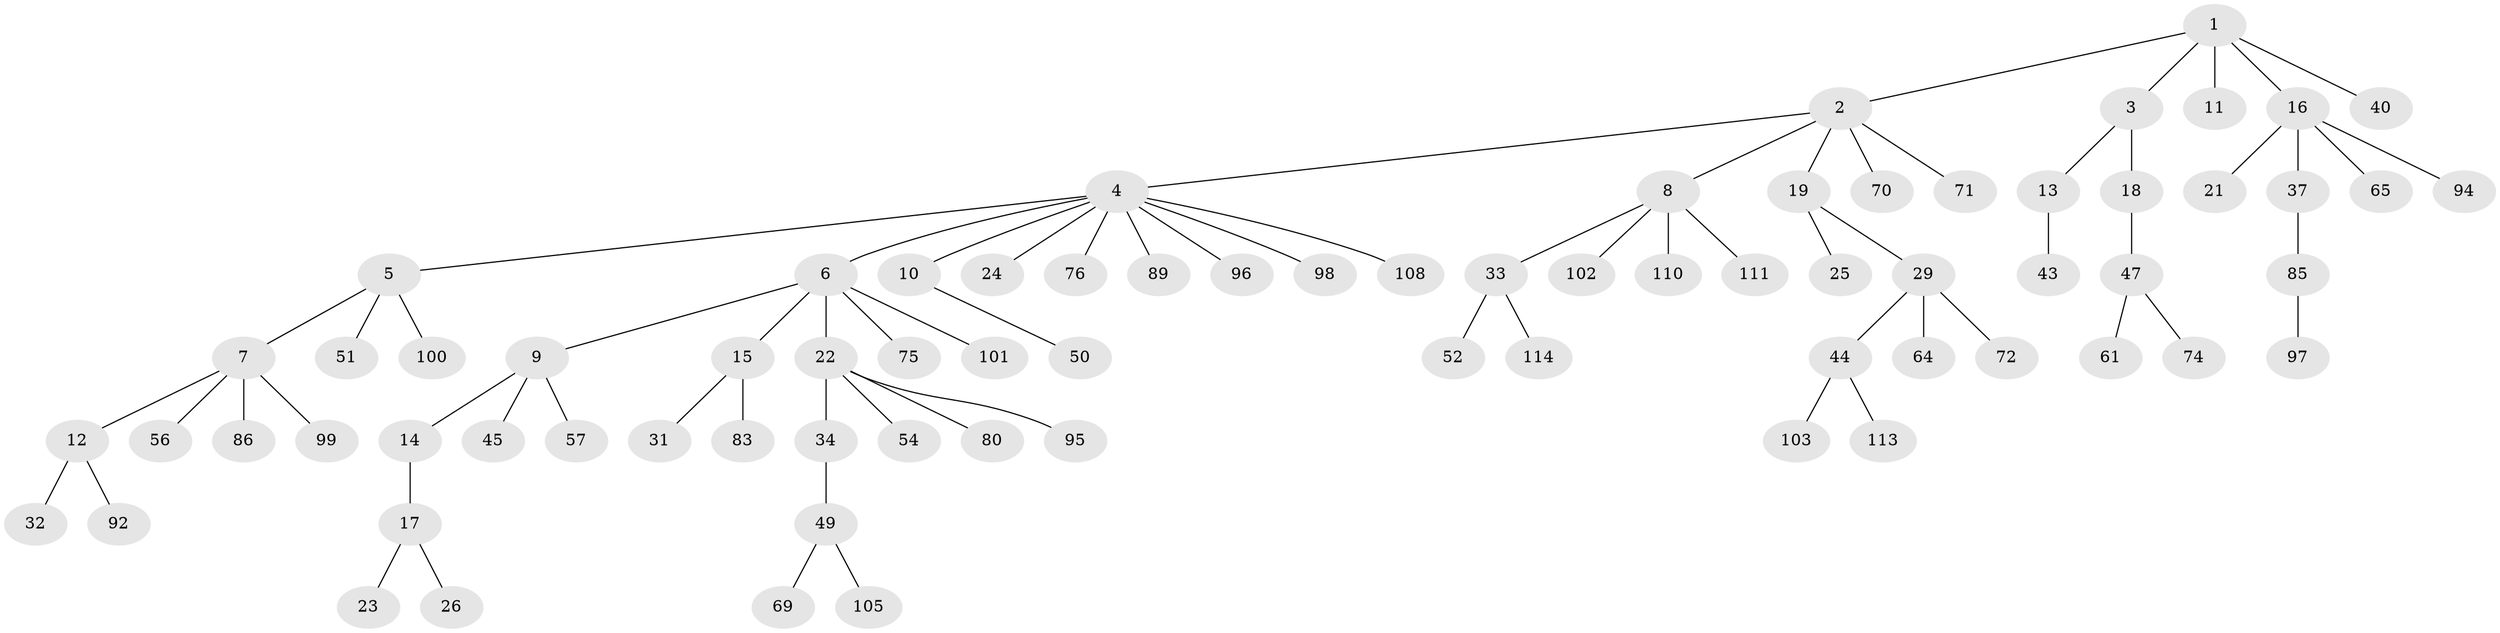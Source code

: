 // original degree distribution, {6: 0.017543859649122806, 4: 0.06140350877192982, 10: 0.008771929824561403, 7: 0.008771929824561403, 3: 0.10526315789473684, 5: 0.02631578947368421, 2: 0.2631578947368421, 1: 0.5087719298245614}
// Generated by graph-tools (version 1.1) at 2025/11/02/27/25 16:11:28]
// undirected, 75 vertices, 74 edges
graph export_dot {
graph [start="1"]
  node [color=gray90,style=filled];
  1 [super="+93"];
  2 [super="+36"];
  3 [super="+41"];
  4 [super="+77"];
  5 [super="+48"];
  6 [super="+20"];
  7 [super="+39"];
  8 [super="+27"];
  9 [super="+78"];
  10;
  11 [super="+88"];
  12 [super="+63"];
  13 [super="+35"];
  14;
  15 [super="+59"];
  16 [super="+87"];
  17 [super="+66"];
  18 [super="+73"];
  19 [super="+53"];
  21 [super="+30"];
  22 [super="+28"];
  23;
  24;
  25;
  26;
  29 [super="+46"];
  31;
  32;
  33 [super="+38"];
  34 [super="+42"];
  37 [super="+55"];
  40 [super="+109"];
  43 [super="+106"];
  44 [super="+60"];
  45;
  47 [super="+62"];
  49 [super="+67"];
  50 [super="+107"];
  51 [super="+84"];
  52;
  54 [super="+58"];
  56 [super="+79"];
  57 [super="+90"];
  61 [super="+91"];
  64 [super="+68"];
  65;
  69 [super="+81"];
  70;
  71;
  72;
  74;
  75;
  76 [super="+112"];
  80 [super="+82"];
  83;
  85;
  86;
  89 [super="+104"];
  92;
  94;
  95;
  96;
  97;
  98;
  99;
  100;
  101;
  102;
  103;
  105;
  108;
  110;
  111;
  113;
  114;
  1 -- 2;
  1 -- 3;
  1 -- 11;
  1 -- 16;
  1 -- 40;
  2 -- 4;
  2 -- 8;
  2 -- 19;
  2 -- 71;
  2 -- 70;
  3 -- 13;
  3 -- 18;
  4 -- 5;
  4 -- 6;
  4 -- 10;
  4 -- 24;
  4 -- 76;
  4 -- 89;
  4 -- 96;
  4 -- 108;
  4 -- 98;
  5 -- 7;
  5 -- 51;
  5 -- 100;
  6 -- 9;
  6 -- 15;
  6 -- 22;
  6 -- 75;
  6 -- 101;
  7 -- 12;
  7 -- 56;
  7 -- 99;
  7 -- 86;
  8 -- 33;
  8 -- 102;
  8 -- 110;
  8 -- 111;
  9 -- 14;
  9 -- 45;
  9 -- 57;
  10 -- 50;
  12 -- 32;
  12 -- 92;
  13 -- 43;
  14 -- 17;
  15 -- 31;
  15 -- 83;
  16 -- 21;
  16 -- 37;
  16 -- 65;
  16 -- 94;
  17 -- 23;
  17 -- 26;
  18 -- 47;
  19 -- 25;
  19 -- 29;
  22 -- 34;
  22 -- 54;
  22 -- 80;
  22 -- 95;
  29 -- 44;
  29 -- 72;
  29 -- 64;
  33 -- 114;
  33 -- 52;
  34 -- 49;
  37 -- 85;
  44 -- 113;
  44 -- 103;
  47 -- 61;
  47 -- 74;
  49 -- 69;
  49 -- 105;
  85 -- 97;
}
